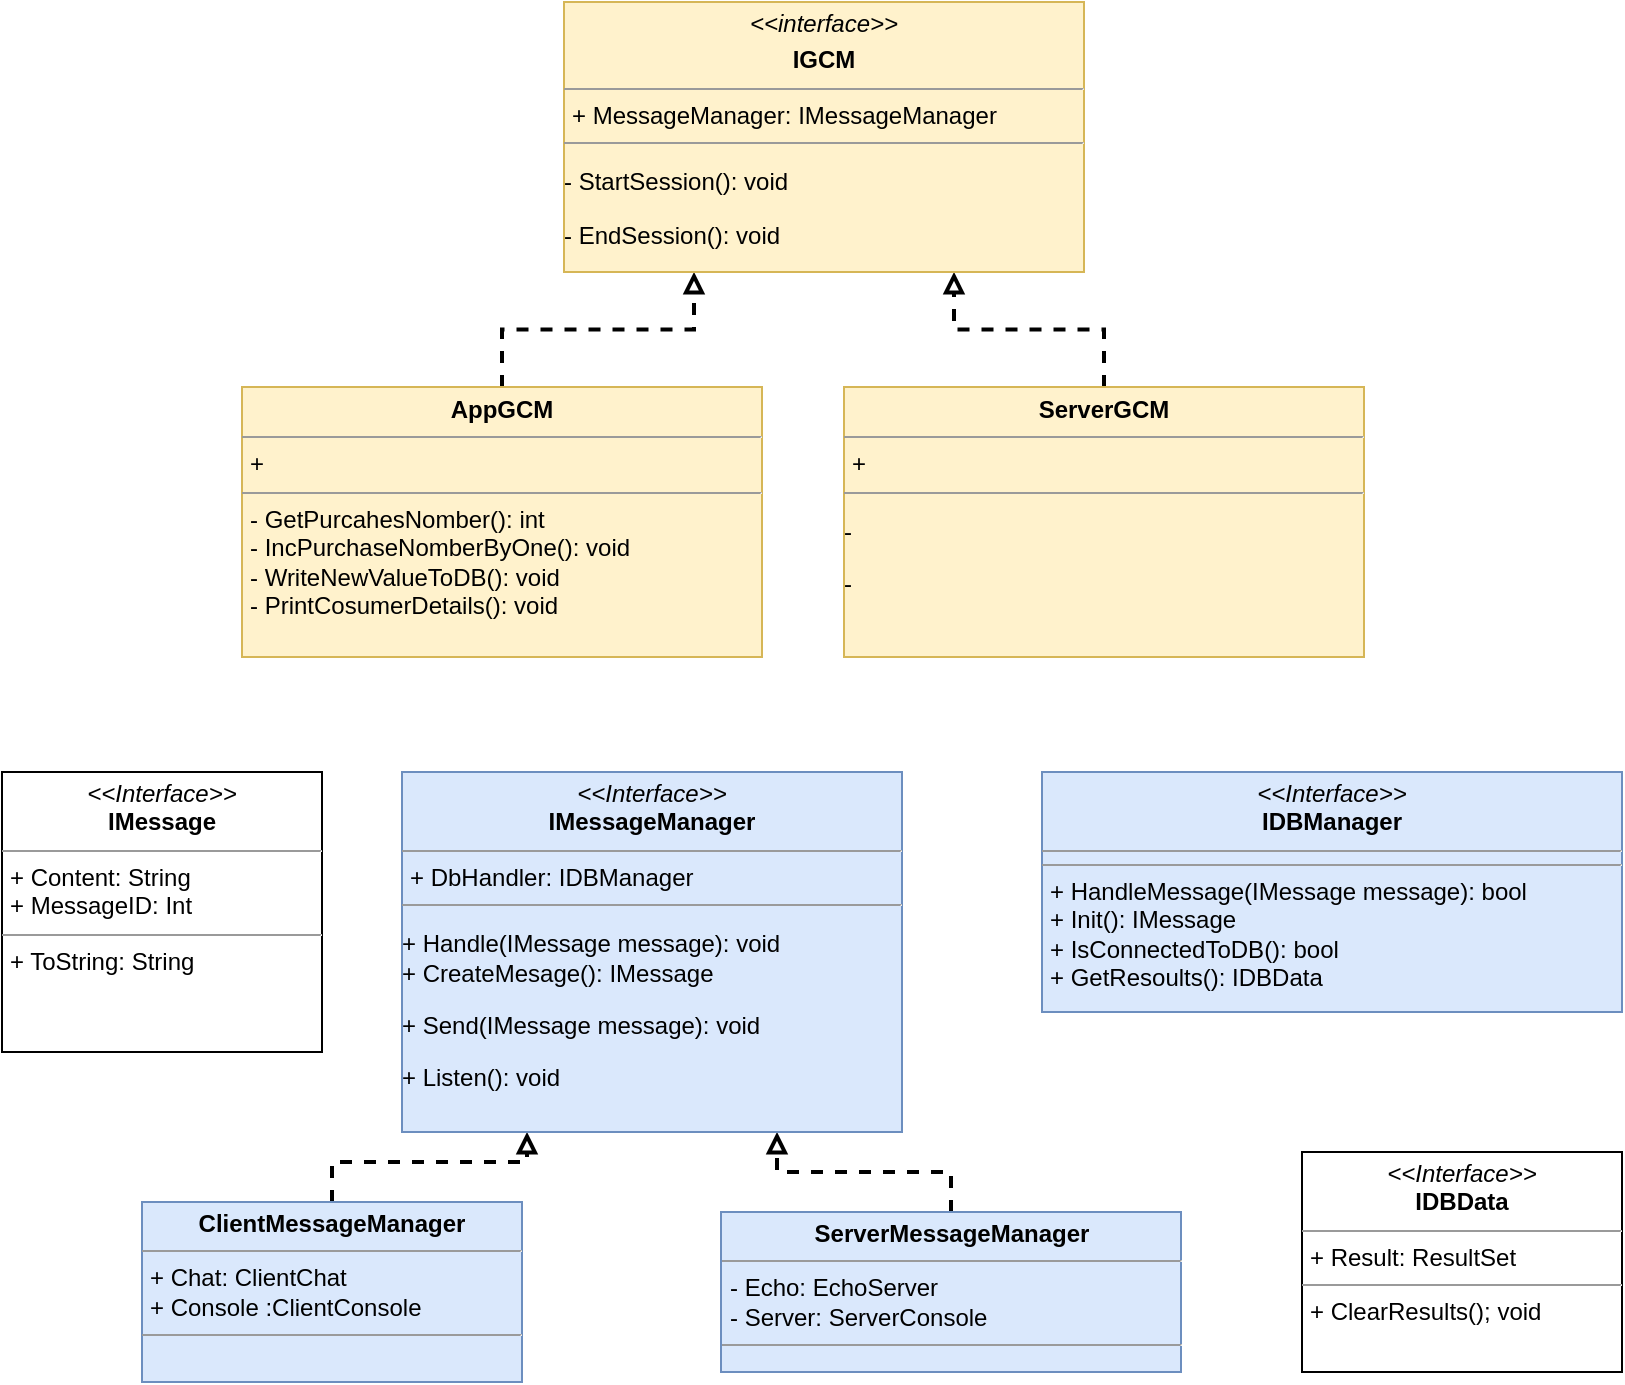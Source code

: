 <mxfile version="10.6.1"><diagram id="9pwDTkmHfiklBmfitGHS" name="Page-1"><mxGraphModel dx="2700" dy="1173" grid="1" gridSize="10" guides="1" tooltips="1" connect="1" arrows="1" fold="1" page="1" pageScale="1" pageWidth="850" pageHeight="1100" math="0" shadow="0"><root><mxCell id="0"/><mxCell id="1" parent="0"/><mxCell id="gbad7c49mY1PY88YtLH_-3" style="edgeStyle=orthogonalEdgeStyle;rounded=0;orthogonalLoop=1;jettySize=auto;html=1;entryX=0.25;entryY=1;entryDx=0;entryDy=0;exitX=0.5;exitY=0;exitDx=0;exitDy=0;endArrow=block;endFill=0;dashed=1;strokeWidth=2;" edge="1" parent="1" source="gbad7c49mY1PY88YtLH_-22" target="gbad7c49mY1PY88YtLH_-28"><mxGeometry relative="1" as="geometry"><mxPoint x="216" y="615" as="sourcePoint"/><mxPoint x="261.333" y="564.833" as="targetPoint"/></mxGeometry></mxCell><mxCell id="gbad7c49mY1PY88YtLH_-5" style="edgeStyle=orthogonalEdgeStyle;rounded=0;orthogonalLoop=1;jettySize=auto;html=1;entryX=0.75;entryY=1;entryDx=0;entryDy=0;endArrow=block;endFill=0;dashed=1;strokeWidth=2;" edge="1" parent="1" source="gbad7c49mY1PY88YtLH_-4" target="gbad7c49mY1PY88YtLH_-28"><mxGeometry relative="1" as="geometry"><mxPoint x="461.333" y="564.833" as="targetPoint"/></mxGeometry></mxCell><mxCell id="gbad7c49mY1PY88YtLH_-4" value="&lt;p style=&quot;margin: 0px ; margin-top: 4px ; text-align: center&quot;&gt;&lt;b&gt;ServerMessageManager&lt;/b&gt;&lt;/p&gt;&lt;hr size=&quot;1&quot;&gt;&lt;p style=&quot;margin: 0px ; margin-left: 4px&quot;&gt;- Echo: EchoServer&lt;br&gt;&lt;/p&gt;&lt;p style=&quot;margin: 0px ; margin-left: 4px&quot;&gt;- Server: ServerConsole&lt;/p&gt;&lt;hr size=&quot;1&quot;&gt;" style="verticalAlign=top;align=left;overflow=fill;fontSize=12;fontFamily=Helvetica;html=1;fillColor=#dae8fc;strokeColor=#6c8ebf;" vertex="1" parent="1"><mxGeometry x="380.5" y="630" width="230" height="80" as="geometry"/></mxCell><mxCell id="gbad7c49mY1PY88YtLH_-22" value="&lt;p style=&quot;margin: 0px ; margin-top: 4px ; text-align: center&quot;&gt;&lt;b&gt;ClientMessageManager&lt;/b&gt;&lt;br&gt;&lt;/p&gt;&lt;hr size=&quot;1&quot;&gt;&lt;p style=&quot;margin: 0px ; margin-left: 4px&quot;&gt;+ Chat: ClientChat&lt;/p&gt;&lt;p style=&quot;margin: 0px ; margin-left: 4px&quot;&gt;+ Console :ClientConsole&lt;br&gt;&lt;/p&gt;&lt;hr size=&quot;1&quot;&gt;&lt;p style=&quot;margin: 0px ; margin-left: 4px&quot;&gt;&lt;br&gt;&lt;/p&gt;" style="verticalAlign=top;align=left;overflow=fill;fontSize=12;fontFamily=Helvetica;html=1;fillColor=#dae8fc;strokeColor=#6c8ebf;" vertex="1" parent="1"><mxGeometry x="91" y="625" width="190" height="90" as="geometry"/></mxCell><mxCell id="gbad7c49mY1PY88YtLH_-23" value="&lt;p style=&quot;margin: 0px ; margin-top: 4px ; text-align: center&quot;&gt;&lt;i&gt;&amp;lt;&amp;lt;Interface&amp;gt;&amp;gt;&lt;/i&gt;&lt;br&gt;&lt;b&gt;IMessage&lt;/b&gt;&lt;/p&gt;&lt;hr size=&quot;1&quot;&gt;&lt;p style=&quot;margin: 0px ; margin-left: 4px&quot;&gt;+ Content: String&lt;br&gt;+ MessageID: Int&lt;/p&gt;&lt;hr size=&quot;1&quot;&gt;&lt;p style=&quot;margin: 0px ; margin-left: 4px&quot;&gt;+ ToString: String&lt;/p&gt;" style="verticalAlign=top;align=left;overflow=fill;fontSize=12;fontFamily=Helvetica;html=1;" vertex="1" parent="1"><mxGeometry x="21" y="410" width="160" height="140" as="geometry"/></mxCell><mxCell id="gbad7c49mY1PY88YtLH_-25" value="&lt;p style=&quot;margin: 0px ; margin-top: 4px ; text-align: center&quot;&gt;&lt;i&gt;&amp;lt;&amp;lt;Interface&amp;gt;&amp;gt;&lt;/i&gt;&lt;br&gt;&lt;b&gt;IDBManager&lt;/b&gt;&lt;/p&gt;&lt;hr size=&quot;1&quot;&gt;&lt;hr size=&quot;1&quot;&gt;&lt;p style=&quot;margin: 0px ; margin-left: 4px&quot;&gt;+ HandleMessage(IMessage message): bool&lt;br&gt;+ Init(): IMessage&lt;/p&gt;&lt;p style=&quot;margin: 0px ; margin-left: 4px&quot;&gt;+ IsConnectedToDB(): bool&lt;/p&gt;&lt;p style=&quot;margin: 0px ; margin-left: 4px&quot;&gt;+ GetResoults(): IDBData&lt;br&gt;&lt;/p&gt;" style="verticalAlign=top;align=left;overflow=fill;fontSize=12;fontFamily=Helvetica;html=1;fillColor=#dae8fc;strokeColor=#6c8ebf;" vertex="1" parent="1"><mxGeometry x="541" y="410" width="290" height="120" as="geometry"/></mxCell><mxCell id="gbad7c49mY1PY88YtLH_-27" value="&lt;p style=&quot;margin: 0px ; margin-top: 4px ; text-align: center&quot;&gt;&lt;i&gt;&amp;lt;&amp;lt;Interface&amp;gt;&amp;gt;&lt;/i&gt;&lt;br&gt;&lt;b&gt;IDBData&lt;/b&gt;&lt;/p&gt;&lt;hr size=&quot;1&quot;&gt;&lt;p style=&quot;margin: 0px ; margin-left: 4px&quot;&gt;+ Result: ResultSet&lt;/p&gt;&lt;hr size=&quot;1&quot;&gt;&lt;p style=&quot;margin: 0px ; margin-left: 4px&quot;&gt;+ ClearResults(); void&lt;/p&gt;&lt;p style=&quot;margin: 0px ; margin-left: 4px&quot;&gt;&lt;br&gt;&lt;/p&gt;" style="verticalAlign=top;align=left;overflow=fill;fontSize=12;fontFamily=Helvetica;html=1;" vertex="1" parent="1"><mxGeometry x="671" y="600" width="160" height="110" as="geometry"/></mxCell><mxCell id="gbad7c49mY1PY88YtLH_-28" value="&lt;p style=&quot;margin: 0px ; margin-top: 4px ; text-align: center&quot;&gt;&lt;i&gt;&amp;lt;&amp;lt;Interface&amp;gt;&amp;gt;&lt;/i&gt;&lt;br&gt;&lt;b&gt;IMessageManager&lt;/b&gt;&lt;/p&gt;&lt;hr size=&quot;1&quot;&gt;&lt;p style=&quot;margin: 0px ; margin-left: 4px&quot;&gt;+ DbHandler: IDBManager&lt;br&gt;&lt;/p&gt;&lt;hr size=&quot;1&quot;&gt;&lt;p&gt;+ Handle(IMessage message): void&lt;br&gt;+ CreateMesage(): IMessage&lt;/p&gt;&lt;p&gt;+ Send(IMessage message): void&lt;/p&gt;&lt;p&gt;+ Listen(): void&lt;/p&gt;&lt;p&gt;&lt;br&gt;&lt;/p&gt;" style="verticalAlign=top;align=left;overflow=fill;fontSize=12;fontFamily=Helvetica;html=1;fillColor=#dae8fc;strokeColor=#6c8ebf;" vertex="1" parent="1"><mxGeometry x="221" y="410" width="250" height="180" as="geometry"/></mxCell><mxCell id="gbad7c49mY1PY88YtLH_-35" style="edgeStyle=orthogonalEdgeStyle;rounded=0;orthogonalLoop=1;jettySize=auto;html=1;exitX=0.5;exitY=0;exitDx=0;exitDy=0;entryX=0.25;entryY=1;entryDx=0;entryDy=0;dashed=1;endArrow=block;endFill=0;strokeWidth=2;" edge="1" parent="1" source="gbad7c49mY1PY88YtLH_-29" target="gbad7c49mY1PY88YtLH_-32"><mxGeometry relative="1" as="geometry"/></mxCell><mxCell id="gbad7c49mY1PY88YtLH_-29" value="&lt;p style=&quot;margin: 0px ; margin-top: 4px ; text-align: center&quot;&gt;&lt;b&gt;AppGCM&lt;/b&gt;&lt;br&gt;&lt;/p&gt;&lt;hr size=&quot;1&quot;&gt;&lt;p style=&quot;margin: 0px ; margin-left: 4px&quot;&gt;+&lt;br&gt;&lt;/p&gt;&lt;hr size=&quot;1&quot;&gt;&lt;p style=&quot;margin: 0px ; margin-left: 4px&quot;&gt;- GetPurcahesNomber(): int&lt;br&gt;&lt;/p&gt;&lt;p style=&quot;margin: 0px ; margin-left: 4px&quot;&gt;- IncPurchaseNomberByOne(): void&lt;/p&gt;&lt;p style=&quot;margin: 0px ; margin-left: 4px&quot;&gt;- WriteNewValueToDB(): void&lt;/p&gt;&lt;p style=&quot;margin: 0px ; margin-left: 4px&quot;&gt;- PrintCosumerDetails(): void&lt;br&gt;&lt;/p&gt;" style="verticalAlign=top;align=left;overflow=fill;fontSize=12;fontFamily=Helvetica;html=1;fillColor=#fff2cc;strokeColor=#d6b656;" vertex="1" parent="1"><mxGeometry x="141" y="217.5" width="260" height="135" as="geometry"/></mxCell><mxCell id="gbad7c49mY1PY88YtLH_-33" style="edgeStyle=orthogonalEdgeStyle;rounded=0;orthogonalLoop=1;jettySize=auto;html=1;dashed=1;endArrow=block;endFill=0;strokeWidth=2;entryX=0.75;entryY=1;entryDx=0;entryDy=0;" edge="1" parent="1" source="gbad7c49mY1PY88YtLH_-30" target="gbad7c49mY1PY88YtLH_-32"><mxGeometry relative="1" as="geometry"/></mxCell><mxCell id="gbad7c49mY1PY88YtLH_-30" value="&lt;p style=&quot;margin: 0px ; margin-top: 4px ; text-align: center&quot;&gt;&lt;b&gt;ServerGCM&lt;/b&gt;&lt;br&gt;&lt;/p&gt;&lt;hr size=&quot;1&quot;&gt;&lt;p style=&quot;margin: 0px ; margin-left: 4px&quot;&gt;+ &lt;br&gt;&lt;/p&gt;&lt;hr size=&quot;1&quot;&gt;&lt;p&gt;- &lt;br&gt;&lt;/p&gt;- " style="verticalAlign=top;align=left;overflow=fill;fontSize=12;fontFamily=Helvetica;html=1;fillColor=#fff2cc;strokeColor=#d6b656;" vertex="1" parent="1"><mxGeometry x="442" y="217.5" width="260" height="135" as="geometry"/></mxCell><mxCell id="gbad7c49mY1PY88YtLH_-32" value="&lt;p style=&quot;margin: 0px ; margin-top: 4px ; text-align: center&quot;&gt;&lt;i&gt;&amp;lt;&amp;lt;interface&amp;gt;&amp;gt;&lt;/i&gt;&lt;br&gt;&lt;b&gt;&lt;/b&gt;&lt;/p&gt;&lt;p style=&quot;margin: 0px ; margin-top: 4px ; text-align: center&quot;&gt;&lt;b&gt;IGCM&lt;/b&gt;&lt;br&gt;&lt;/p&gt;&lt;hr size=&quot;1&quot;&gt;&lt;p style=&quot;margin: 0px ; margin-left: 4px&quot;&gt;+ MessageManager: IMessageManager&lt;/p&gt;&lt;hr size=&quot;1&quot;&gt;&lt;p&gt;- StartSession(): void&lt;br&gt;&lt;/p&gt;&lt;p&gt;- EndSession(): void &lt;/p&gt;" style="verticalAlign=top;align=left;overflow=fill;fontSize=12;fontFamily=Helvetica;html=1;fillColor=#fff2cc;strokeColor=#d6b656;" vertex="1" parent="1"><mxGeometry x="302" y="25" width="260" height="135" as="geometry"/></mxCell></root></mxGraphModel></diagram></mxfile>